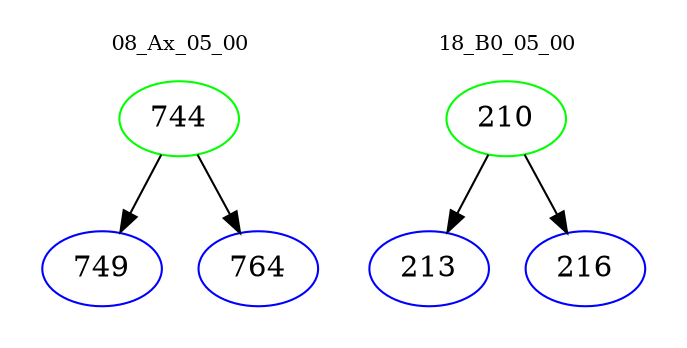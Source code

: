 digraph{
subgraph cluster_0 {
color = white
label = "08_Ax_05_00";
fontsize=10;
T0_744 [label="744", color="green"]
T0_744 -> T0_749 [color="black"]
T0_749 [label="749", color="blue"]
T0_744 -> T0_764 [color="black"]
T0_764 [label="764", color="blue"]
}
subgraph cluster_1 {
color = white
label = "18_B0_05_00";
fontsize=10;
T1_210 [label="210", color="green"]
T1_210 -> T1_213 [color="black"]
T1_213 [label="213", color="blue"]
T1_210 -> T1_216 [color="black"]
T1_216 [label="216", color="blue"]
}
}
